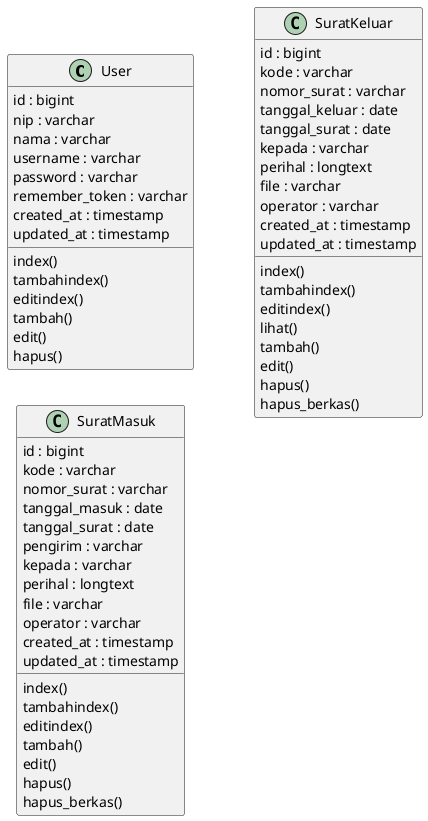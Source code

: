 @startuml
'https://plantuml.com/class-diagram
left to right direction

class User {
id : bigint
nip : varchar
nama : varchar
username : varchar
password : varchar
remember_token : varchar
created_at : timestamp
updated_at : timestamp
index()
tambahindex()
editindex()
tambah()
edit()
hapus()
}

class SuratMasuk {
id : bigint
kode : varchar
nomor_surat : varchar
tanggal_masuk : date
tanggal_surat : date
pengirim : varchar
kepada : varchar
perihal : longtext
file : varchar
operator : varchar
created_at : timestamp
updated_at : timestamp
index()
tambahindex()
editindex()
tambah()
edit()
hapus()
hapus_berkas()
}

class SuratKeluar {
id : bigint
kode : varchar
nomor_surat : varchar
tanggal_keluar : date
tanggal_surat : date
kepada : varchar
perihal : longtext
file : varchar
operator : varchar
created_at : timestamp
updated_at : timestamp
index()
tambahindex()
editindex()
lihat()
tambah()
edit()
hapus()
hapus_berkas()
}

@enduml

